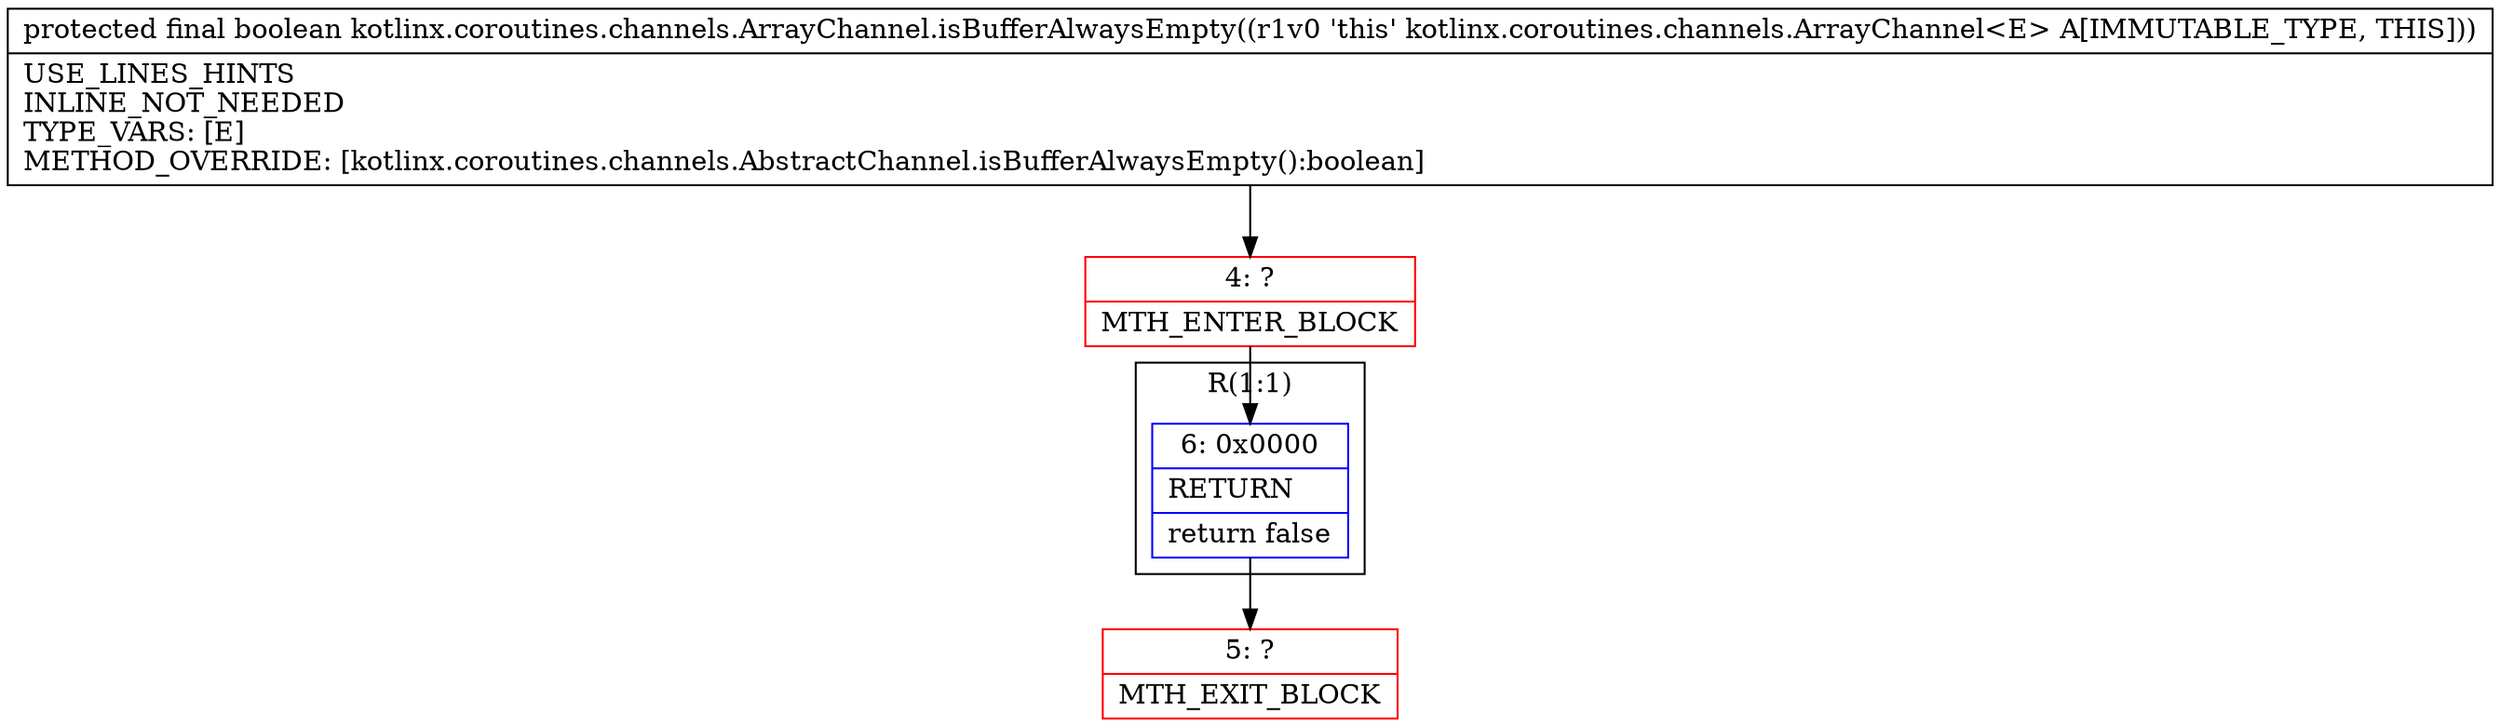 digraph "CFG forkotlinx.coroutines.channels.ArrayChannel.isBufferAlwaysEmpty()Z" {
subgraph cluster_Region_1893860950 {
label = "R(1:1)";
node [shape=record,color=blue];
Node_6 [shape=record,label="{6\:\ 0x0000|RETURN\l|return false\l}"];
}
Node_4 [shape=record,color=red,label="{4\:\ ?|MTH_ENTER_BLOCK\l}"];
Node_5 [shape=record,color=red,label="{5\:\ ?|MTH_EXIT_BLOCK\l}"];
MethodNode[shape=record,label="{protected final boolean kotlinx.coroutines.channels.ArrayChannel.isBufferAlwaysEmpty((r1v0 'this' kotlinx.coroutines.channels.ArrayChannel\<E\> A[IMMUTABLE_TYPE, THIS]))  | USE_LINES_HINTS\lINLINE_NOT_NEEDED\lTYPE_VARS: [E]\lMETHOD_OVERRIDE: [kotlinx.coroutines.channels.AbstractChannel.isBufferAlwaysEmpty():boolean]\l}"];
MethodNode -> Node_4;Node_6 -> Node_5;
Node_4 -> Node_6;
}

